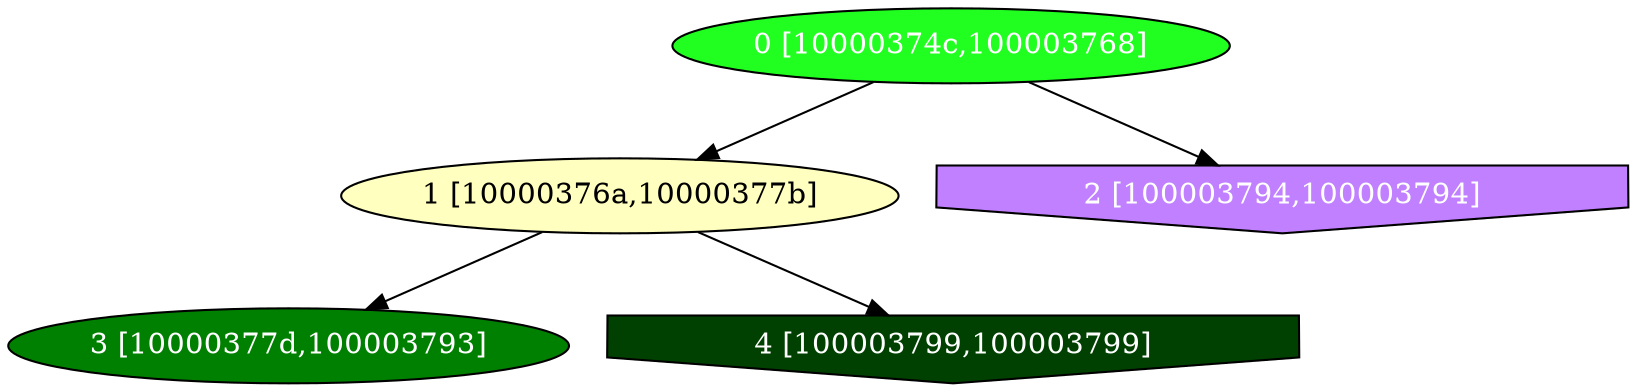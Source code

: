 diGraph du{
	du_0  [style=filled fillcolor="#20FF20" fontcolor="#ffffff" shape=oval label="0 [10000374c,100003768]"]
	du_1  [style=filled fillcolor="#FFFFC0" fontcolor="#000000" shape=oval label="1 [10000376a,10000377b]"]
	du_2  [style=filled fillcolor="#C080FF" fontcolor="#ffffff" shape=invhouse label="2 [100003794,100003794]"]
	du_3  [style=filled fillcolor="#008000" fontcolor="#ffffff" shape=oval label="3 [10000377d,100003793]"]
	du_4  [style=filled fillcolor="#004000" fontcolor="#ffffff" shape=invhouse label="4 [100003799,100003799]"]

	du_0 -> du_1
	du_0 -> du_2
	du_1 -> du_3
	du_1 -> du_4
}